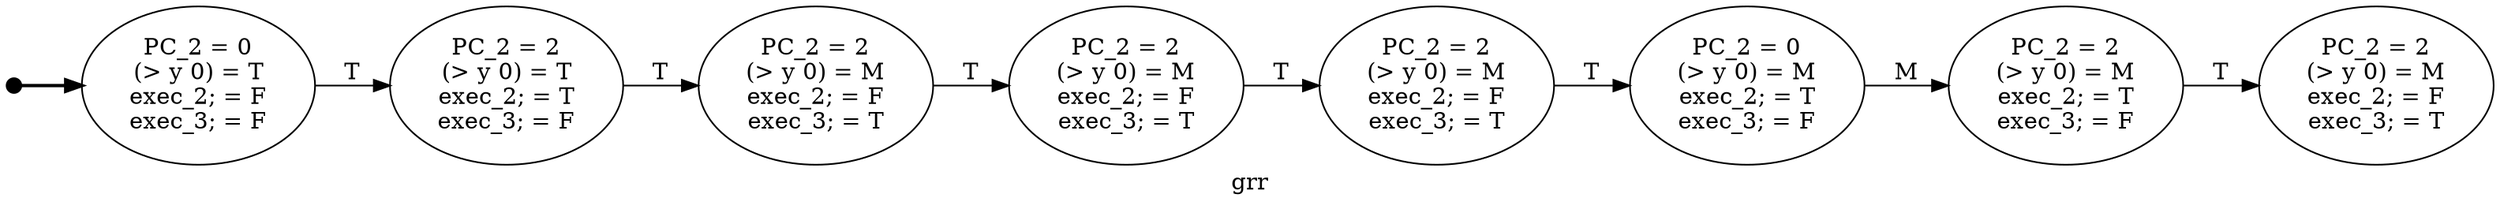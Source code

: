 digraph CFG {
graph [rankdir=LR];
node [ label = "PC_2 = 0\n(> y 0) = T\nexec_2; = F\nexec_3; = F\n" ]; state_0;
node [ label = "PC_2 = 2\n(> y 0) = T\nexec_2; = T\nexec_3; = F\n" ]; state_1;
node [ label = "PC_2 = 2\n(> y 0) = M\nexec_2; = F\nexec_3; = T\n" ]; state_2;
node [ label = "PC_2 = 2\n(> y 0) = M\nexec_2; = F\nexec_3; = T\n" ]; state_3;
node [ label = "PC_2 = 2\n(> y 0) = M\nexec_2; = F\nexec_3; = T\n" ]; state_4;
node [ label = "PC_2 = 0\n(> y 0) = M\nexec_2; = T\nexec_3; = F\n" ]; state_5;
node [ label = "PC_2 = 2\n(> y 0) = M\nexec_2; = T\nexec_3; = F\n" ]; state_6;
node [ label = "PC_2 = 2\n(> y 0) = M\nexec_2; = F\nexec_3; = T\n" ]; state_7;
start [style = filled, color=black, label="", height=0.12,width=0.12,fontsize=1];
start -> state_0[ style = "bold"];
state_0 -> state_1 [ label = T ];
state_1 -> state_2 [ label = T ];
state_2 -> state_3 [ label = T ];
state_3 -> state_4 [ label = T ];
state_4 -> state_5 [ label = T ];
state_5 -> state_6 [ label = M ];
state_6 -> state_7 [ label = T ];
label="grr";
}